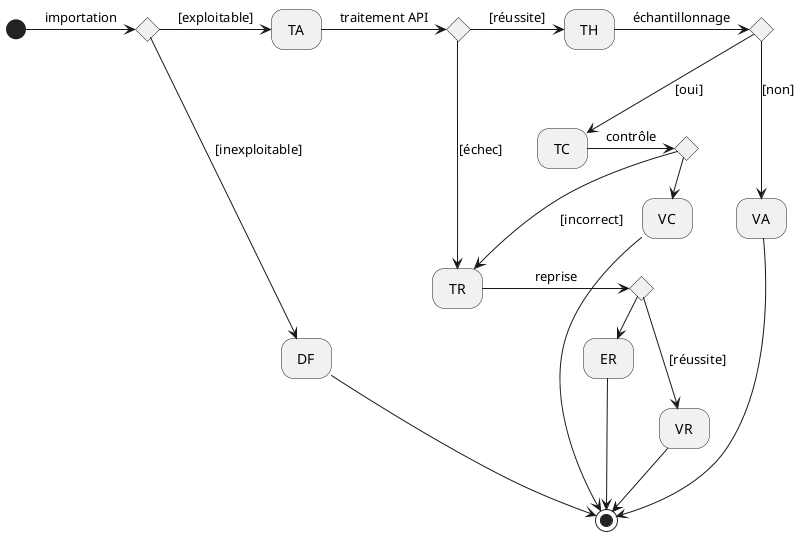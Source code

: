 @startuml "uml_etat"
hide empty description
state imp <<choice>>
state api <<choice>>
state ech <<choice>>
state ctr <<choice>>
state rep <<choice>>

[*] -> imp : importation
imp -> TA : [exploitable]
imp --> DF : [inexploitable]
TA -> api : traitement API
api -> TH : [réussite]
TH -> ech : échantillonnage
api --> TR : [échec]
ech --> VA : [non]
ech --> TC : [oui]
TC -> ctr : contrôle
ctr -> VC : [correct]
ctr --> TR : [incorrect]
TR -> rep : reprise
rep --> VR : [réussite]
rep -> ER : [échec]
VA --> [*]
VR --> [*]
ER --> [*]
VC --> [*]
DF --> [*]
@enduml